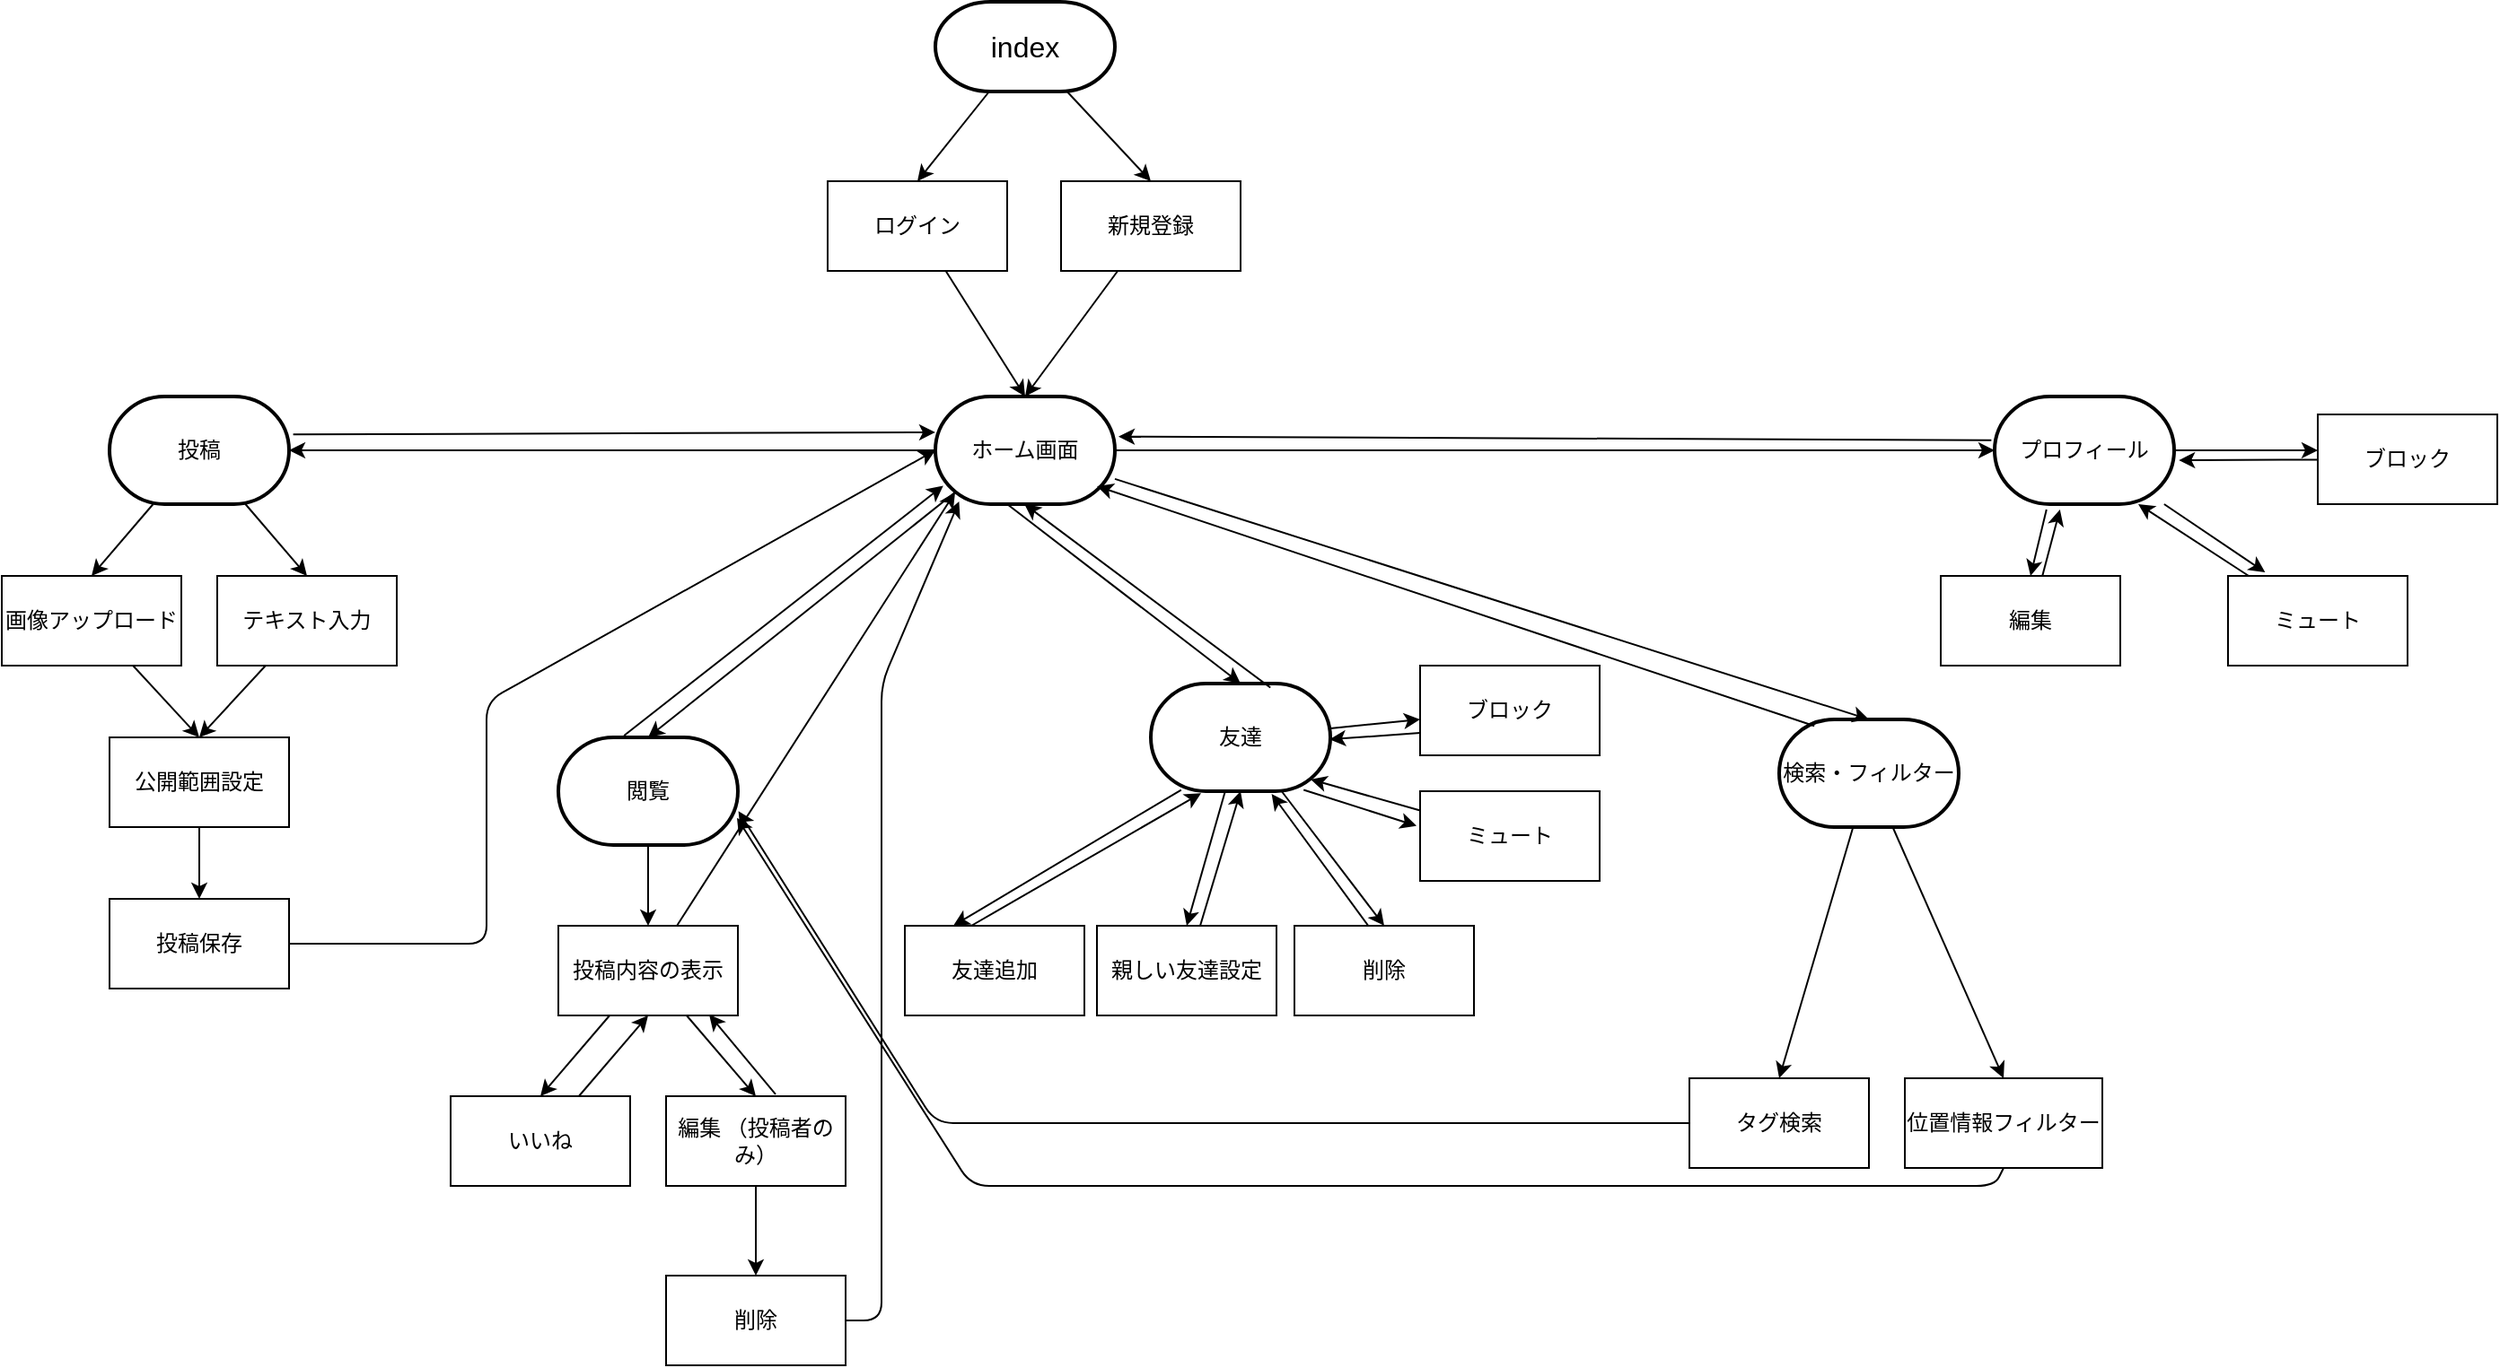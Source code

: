 <mxfile>
    <diagram id="Q_1aTcnOIfamH0o6_-4i" name="ページ1">
        <mxGraphModel dx="2204" dy="1298" grid="1" gridSize="10" guides="1" tooltips="1" connect="1" arrows="1" fold="1" page="1" pageScale="1" pageWidth="827" pageHeight="1169" math="0" shadow="0">
            <root>
                <mxCell id="0"/>
                <mxCell id="1" parent="0"/>
                <mxCell id="7" style="edgeStyle=none;html=1;entryX=0.5;entryY=0;entryDx=0;entryDy=0;" edge="1" parent="1" source="2" target="4">
                    <mxGeometry relative="1" as="geometry"/>
                </mxCell>
                <mxCell id="8" style="edgeStyle=none;html=1;entryX=0.5;entryY=0;entryDx=0;entryDy=0;" edge="1" parent="1" source="2" target="3">
                    <mxGeometry relative="1" as="geometry"/>
                </mxCell>
                <mxCell id="2" value="&lt;font size=&quot;3&quot;&gt;index&lt;/font&gt;" style="strokeWidth=2;html=1;shape=mxgraph.flowchart.terminator;whiteSpace=wrap;" parent="1" vertex="1">
                    <mxGeometry x="330" y="20" width="100" height="50" as="geometry"/>
                </mxCell>
                <mxCell id="3" value="新規登録" style="html=1;dashed=0;whiteSpace=wrap;" parent="1" vertex="1">
                    <mxGeometry x="400" y="120" width="100" height="50" as="geometry"/>
                </mxCell>
                <mxCell id="4" value="ログイン" style="html=1;dashed=0;whiteSpace=wrap;" parent="1" vertex="1">
                    <mxGeometry x="270" y="120" width="100" height="50" as="geometry"/>
                </mxCell>
                <mxCell id="6" value="ホーム画面" style="strokeWidth=2;html=1;shape=mxgraph.flowchart.terminator;whiteSpace=wrap;" vertex="1" parent="1">
                    <mxGeometry x="330" y="240" width="100" height="60" as="geometry"/>
                </mxCell>
                <mxCell id="9" style="edgeStyle=none;html=1;entryX=0.5;entryY=0;entryDx=0;entryDy=0;entryPerimeter=0;" edge="1" parent="1" source="4" target="6">
                    <mxGeometry relative="1" as="geometry"/>
                </mxCell>
                <mxCell id="10" style="edgeStyle=none;html=1;entryX=0.5;entryY=0;entryDx=0;entryDy=0;entryPerimeter=0;" edge="1" parent="1" source="3" target="6">
                    <mxGeometry relative="1" as="geometry"/>
                </mxCell>
                <mxCell id="35" style="edgeStyle=none;html=1;entryX=0.5;entryY=0;entryDx=0;entryDy=0;" edge="1" parent="1" source="21" target="31">
                    <mxGeometry relative="1" as="geometry"/>
                </mxCell>
                <mxCell id="36" style="edgeStyle=none;html=1;entryX=0.5;entryY=0;entryDx=0;entryDy=0;" edge="1" parent="1" source="21" target="32">
                    <mxGeometry relative="1" as="geometry"/>
                </mxCell>
                <mxCell id="21" value="投稿" style="strokeWidth=2;html=1;shape=mxgraph.flowchart.terminator;whiteSpace=wrap;" vertex="1" parent="1">
                    <mxGeometry x="-130" y="240" width="100" height="60" as="geometry"/>
                </mxCell>
                <mxCell id="22" style="edgeStyle=none;html=1;entryX=1;entryY=0.5;entryDx=0;entryDy=0;entryPerimeter=0;" edge="1" parent="1" source="6" target="21">
                    <mxGeometry relative="1" as="geometry"/>
                </mxCell>
                <mxCell id="47" style="edgeStyle=none;html=1;entryX=0.5;entryY=0;entryDx=0;entryDy=0;" edge="1" parent="1" source="23" target="44">
                    <mxGeometry relative="1" as="geometry"/>
                </mxCell>
                <mxCell id="23" value="閲覧" style="strokeWidth=2;html=1;shape=mxgraph.flowchart.terminator;whiteSpace=wrap;" vertex="1" parent="1">
                    <mxGeometry x="120" y="430" width="100" height="60" as="geometry"/>
                </mxCell>
                <mxCell id="56" style="edgeStyle=none;html=1;entryX=0.5;entryY=0;entryDx=0;entryDy=0;exitX=0.169;exitY=0.988;exitDx=0;exitDy=0;exitPerimeter=0;" edge="1" parent="1" source="24">
                    <mxGeometry relative="1" as="geometry">
                        <mxPoint x="350.2" y="490" as="sourcePoint"/>
                        <mxPoint x="340" y="535" as="targetPoint"/>
                    </mxGeometry>
                </mxCell>
                <mxCell id="58" style="edgeStyle=none;html=1;entryX=0.5;entryY=0;entryDx=0;entryDy=0;" edge="1" parent="1" source="24" target="57">
                    <mxGeometry relative="1" as="geometry"/>
                </mxCell>
                <mxCell id="65" style="edgeStyle=none;html=1;entryX=0;entryY=0.6;entryDx=0;entryDy=0;entryPerimeter=0;" edge="1" parent="1" source="24" target="64">
                    <mxGeometry relative="1" as="geometry"/>
                </mxCell>
                <mxCell id="68" style="edgeStyle=none;html=1;entryX=0.5;entryY=0;entryDx=0;entryDy=0;" edge="1" parent="1" source="24" target="67">
                    <mxGeometry relative="1" as="geometry"/>
                </mxCell>
                <mxCell id="24" value="友達" style="strokeWidth=2;html=1;shape=mxgraph.flowchart.terminator;whiteSpace=wrap;" vertex="1" parent="1">
                    <mxGeometry x="450" y="400" width="100" height="60" as="geometry"/>
                </mxCell>
                <mxCell id="76" style="edgeStyle=none;html=1;entryX=0.5;entryY=0;entryDx=0;entryDy=0;" edge="1" parent="1" source="25" target="74">
                    <mxGeometry relative="1" as="geometry"/>
                </mxCell>
                <mxCell id="77" style="edgeStyle=none;html=1;entryX=0.5;entryY=0;entryDx=0;entryDy=0;" edge="1" parent="1" source="25" target="75">
                    <mxGeometry relative="1" as="geometry"/>
                </mxCell>
                <mxCell id="25" value="検索・フィルター" style="strokeWidth=2;html=1;shape=mxgraph.flowchart.terminator;whiteSpace=wrap;" vertex="1" parent="1">
                    <mxGeometry x="800" y="420" width="100" height="60" as="geometry"/>
                </mxCell>
                <mxCell id="82" style="edgeStyle=none;html=1;entryX=0.5;entryY=0;entryDx=0;entryDy=0;exitX=0.289;exitY=1.05;exitDx=0;exitDy=0;exitPerimeter=0;" edge="1" parent="1" source="26" target="80">
                    <mxGeometry relative="1" as="geometry"/>
                </mxCell>
                <mxCell id="88" style="edgeStyle=none;html=1;" edge="1" parent="1" source="26">
                    <mxGeometry relative="1" as="geometry">
                        <mxPoint x="1100" y="270" as="targetPoint"/>
                    </mxGeometry>
                </mxCell>
                <mxCell id="26" value="プロフィール" style="strokeWidth=2;html=1;shape=mxgraph.flowchart.terminator;whiteSpace=wrap;" vertex="1" parent="1">
                    <mxGeometry x="920" y="240" width="100" height="60" as="geometry"/>
                </mxCell>
                <mxCell id="27" style="edgeStyle=none;html=1;entryX=0.5;entryY=0;entryDx=0;entryDy=0;entryPerimeter=0;exitX=0.11;exitY=0.89;exitDx=0;exitDy=0;exitPerimeter=0;" edge="1" parent="1" source="6" target="23">
                    <mxGeometry relative="1" as="geometry"/>
                </mxCell>
                <mxCell id="28" style="edgeStyle=none;html=1;entryX=0.5;entryY=0;entryDx=0;entryDy=0;entryPerimeter=0;" edge="1" parent="1" target="24">
                    <mxGeometry relative="1" as="geometry">
                        <mxPoint x="370" y="300" as="sourcePoint"/>
                        <mxPoint x="370" y="430" as="targetPoint"/>
                    </mxGeometry>
                </mxCell>
                <mxCell id="29" style="edgeStyle=none;html=1;entryX=0.5;entryY=0;entryDx=0;entryDy=0;entryPerimeter=0;" edge="1" parent="1" source="6" target="25">
                    <mxGeometry relative="1" as="geometry"/>
                </mxCell>
                <mxCell id="30" style="edgeStyle=none;html=1;" edge="1" parent="1" source="6" target="26">
                    <mxGeometry relative="1" as="geometry"/>
                </mxCell>
                <mxCell id="40" style="edgeStyle=none;html=1;entryX=0.5;entryY=0;entryDx=0;entryDy=0;" edge="1" parent="1" source="31" target="33">
                    <mxGeometry relative="1" as="geometry"/>
                </mxCell>
                <mxCell id="31" value="画像アップロード" style="html=1;dashed=0;whiteSpace=wrap;" vertex="1" parent="1">
                    <mxGeometry x="-190" y="340" width="100" height="50" as="geometry"/>
                </mxCell>
                <mxCell id="41" style="edgeStyle=none;html=1;entryX=0.5;entryY=0;entryDx=0;entryDy=0;" edge="1" parent="1" source="32" target="33">
                    <mxGeometry relative="1" as="geometry">
                        <mxPoint x="80" y="640" as="targetPoint"/>
                    </mxGeometry>
                </mxCell>
                <mxCell id="32" value="テキスト入力" style="html=1;dashed=0;whiteSpace=wrap;" vertex="1" parent="1">
                    <mxGeometry x="-70" y="340" width="100" height="50" as="geometry"/>
                </mxCell>
                <mxCell id="42" style="edgeStyle=none;html=1;entryX=0.5;entryY=0;entryDx=0;entryDy=0;" edge="1" parent="1" source="33" target="34">
                    <mxGeometry relative="1" as="geometry"/>
                </mxCell>
                <mxCell id="33" value="公開範囲設定" style="html=1;dashed=0;whiteSpace=wrap;" vertex="1" parent="1">
                    <mxGeometry x="-130" y="430" width="100" height="50" as="geometry"/>
                </mxCell>
                <mxCell id="34" value="投稿保存" style="html=1;dashed=0;whiteSpace=wrap;" vertex="1" parent="1">
                    <mxGeometry x="-130" y="520" width="100" height="50" as="geometry"/>
                </mxCell>
                <mxCell id="43" style="edgeStyle=none;html=1;entryX=0;entryY=0.5;entryDx=0;entryDy=0;entryPerimeter=0;" edge="1" parent="1" source="34" target="6">
                    <mxGeometry relative="1" as="geometry">
                        <Array as="points">
                            <mxPoint x="80" y="545"/>
                            <mxPoint x="80" y="410"/>
                        </Array>
                    </mxGeometry>
                </mxCell>
                <mxCell id="49" style="edgeStyle=none;html=1;entryX=0.5;entryY=0;entryDx=0;entryDy=0;" edge="1" parent="1" source="44" target="45">
                    <mxGeometry relative="1" as="geometry"/>
                </mxCell>
                <mxCell id="50" style="edgeStyle=none;html=1;entryX=0.5;entryY=0;entryDx=0;entryDy=0;" edge="1" parent="1" source="44" target="48">
                    <mxGeometry relative="1" as="geometry"/>
                </mxCell>
                <mxCell id="54" style="edgeStyle=none;html=1;entryX=0.11;entryY=0.89;entryDx=0;entryDy=0;entryPerimeter=0;" edge="1" parent="1" source="44" target="6">
                    <mxGeometry relative="1" as="geometry">
                        <mxPoint x="330" y="440" as="targetPoint"/>
                    </mxGeometry>
                </mxCell>
                <mxCell id="44" value="投稿内容の表示" style="html=1;dashed=0;whiteSpace=wrap;" vertex="1" parent="1">
                    <mxGeometry x="120" y="535" width="100" height="50" as="geometry"/>
                </mxCell>
                <mxCell id="53" style="edgeStyle=none;html=1;entryX=0.5;entryY=1;entryDx=0;entryDy=0;" edge="1" parent="1" source="45" target="44">
                    <mxGeometry relative="1" as="geometry"/>
                </mxCell>
                <mxCell id="45" value="いいね" style="html=1;dashed=0;whiteSpace=wrap;" vertex="1" parent="1">
                    <mxGeometry x="60" y="630" width="100" height="50" as="geometry"/>
                </mxCell>
                <mxCell id="52" style="edgeStyle=none;html=1;entryX=0.89;entryY=0.89;entryDx=0;entryDy=0;entryPerimeter=0;" edge="1" parent="1" source="70" target="24">
                    <mxGeometry relative="1" as="geometry"/>
                </mxCell>
                <mxCell id="46" value="削除" style="html=1;dashed=0;whiteSpace=wrap;" vertex="1" parent="1">
                    <mxGeometry x="180" y="730" width="100" height="50" as="geometry"/>
                </mxCell>
                <mxCell id="51" style="edgeStyle=none;html=1;entryX=0.5;entryY=0;entryDx=0;entryDy=0;" edge="1" parent="1" source="48" target="46">
                    <mxGeometry relative="1" as="geometry"/>
                </mxCell>
                <mxCell id="60" style="edgeStyle=none;html=1;entryX=0.84;entryY=0.99;entryDx=0;entryDy=0;exitX=0.61;exitY=-0.021;exitDx=0;exitDy=0;exitPerimeter=0;entryPerimeter=0;" edge="1" parent="1" source="48" target="44">
                    <mxGeometry relative="1" as="geometry"/>
                </mxCell>
                <mxCell id="48" value="編集&lt;span style=&quot;white-space: pre;&quot;&gt;&#x9;&lt;/span&gt;（投稿者のみ）" style="html=1;dashed=0;whiteSpace=wrap;" vertex="1" parent="1">
                    <mxGeometry x="180" y="630" width="100" height="50" as="geometry"/>
                </mxCell>
                <mxCell id="55" value="友達追加" style="html=1;dashed=0;whiteSpace=wrap;" vertex="1" parent="1">
                    <mxGeometry x="313" y="535" width="100" height="50" as="geometry"/>
                </mxCell>
                <mxCell id="57" value="親しい友達設定" style="html=1;dashed=0;whiteSpace=wrap;" vertex="1" parent="1">
                    <mxGeometry x="420" y="535" width="100" height="50" as="geometry"/>
                </mxCell>
                <mxCell id="59" style="edgeStyle=none;html=1;entryX=0.5;entryY=1;entryDx=0;entryDy=0;entryPerimeter=0;" edge="1" parent="1" source="57" target="24">
                    <mxGeometry relative="1" as="geometry"/>
                </mxCell>
                <mxCell id="61" style="edgeStyle=none;html=1;entryX=0.28;entryY=1.019;entryDx=0;entryDy=0;entryPerimeter=0;" edge="1" parent="1" target="24">
                    <mxGeometry relative="1" as="geometry">
                        <mxPoint x="350.001" y="535" as="sourcePoint"/>
                        <mxPoint x="360.93" y="490" as="targetPoint"/>
                    </mxGeometry>
                </mxCell>
                <mxCell id="62" style="edgeStyle=none;html=1;entryX=0.5;entryY=1;entryDx=0;entryDy=0;entryPerimeter=0;exitX=0.666;exitY=0.038;exitDx=0;exitDy=0;exitPerimeter=0;" edge="1" parent="1" source="24">
                    <mxGeometry relative="1" as="geometry">
                        <mxPoint x="379.63" y="430" as="sourcePoint"/>
                        <mxPoint x="379.63" y="300" as="targetPoint"/>
                    </mxGeometry>
                </mxCell>
                <mxCell id="64" value="ブロック" style="html=1;dashed=0;whiteSpace=wrap;" vertex="1" parent="1">
                    <mxGeometry x="600" y="390" width="100" height="50" as="geometry"/>
                </mxCell>
                <mxCell id="66" style="edgeStyle=none;html=1;entryX=0.89;entryY=0.89;entryDx=0;entryDy=0;entryPerimeter=0;exitX=0;exitY=0.75;exitDx=0;exitDy=0;" edge="1" parent="1" source="64">
                    <mxGeometry relative="1" as="geometry">
                        <mxPoint x="610.5" y="409.997" as="sourcePoint"/>
                        <mxPoint x="549.5" y="431.1" as="targetPoint"/>
                    </mxGeometry>
                </mxCell>
                <mxCell id="69" style="edgeStyle=none;html=1;entryX=0.673;entryY=1.025;entryDx=0;entryDy=0;entryPerimeter=0;exitX=0.421;exitY=0.027;exitDx=0;exitDy=0;exitPerimeter=0;" edge="1" parent="1" source="67" target="24">
                    <mxGeometry relative="1" as="geometry">
                        <mxPoint x="410.0" y="420" as="targetPoint"/>
                    </mxGeometry>
                </mxCell>
                <mxCell id="67" value="削除" style="html=1;dashed=0;whiteSpace=wrap;" vertex="1" parent="1">
                    <mxGeometry x="530" y="535" width="100" height="50" as="geometry"/>
                </mxCell>
                <mxCell id="71" value="" style="edgeStyle=none;html=1;entryX=0.132;entryY=0.976;entryDx=0;entryDy=0;entryPerimeter=0;" edge="1" parent="1" source="46" target="6">
                    <mxGeometry relative="1" as="geometry">
                        <mxPoint x="387" y="690" as="sourcePoint"/>
                        <mxPoint x="380" y="300" as="targetPoint"/>
                        <Array as="points">
                            <mxPoint x="300" y="755"/>
                            <mxPoint x="300" y="400"/>
                        </Array>
                    </mxGeometry>
                </mxCell>
                <mxCell id="70" value="ミュート" style="html=1;dashed=0;whiteSpace=wrap;" vertex="1" parent="1">
                    <mxGeometry x="600.0" y="460" width="100" height="50" as="geometry"/>
                </mxCell>
                <mxCell id="73" style="edgeStyle=none;html=1;entryX=-0.02;entryY=0.386;entryDx=0;entryDy=0;entryPerimeter=0;exitX=0.851;exitY=0.988;exitDx=0;exitDy=0;exitPerimeter=0;" edge="1" parent="1" source="24" target="70">
                    <mxGeometry relative="1" as="geometry"/>
                </mxCell>
                <mxCell id="78" style="edgeStyle=none;html=1;entryX=1.003;entryY=0.686;entryDx=0;entryDy=0;entryPerimeter=0;" edge="1" parent="1" source="74" target="23">
                    <mxGeometry relative="1" as="geometry">
                        <mxPoint x="350" y="630" as="targetPoint"/>
                        <Array as="points">
                            <mxPoint x="330" y="645"/>
                        </Array>
                    </mxGeometry>
                </mxCell>
                <mxCell id="74" value="タグ検索" style="html=1;dashed=0;whiteSpace=wrap;" vertex="1" parent="1">
                    <mxGeometry x="750" y="620" width="100" height="50" as="geometry"/>
                </mxCell>
                <mxCell id="79" style="edgeStyle=none;html=1;entryX=0.995;entryY=0.748;entryDx=0;entryDy=0;entryPerimeter=0;exitX=0.5;exitY=1;exitDx=0;exitDy=0;" edge="1" parent="1" source="75" target="23">
                    <mxGeometry relative="1" as="geometry">
                        <mxPoint x="420" y="620" as="targetPoint"/>
                        <Array as="points">
                            <mxPoint x="920" y="680"/>
                            <mxPoint x="350" y="680"/>
                        </Array>
                    </mxGeometry>
                </mxCell>
                <mxCell id="75" value="位置情報フィルター" style="html=1;dashed=0;whiteSpace=wrap;" vertex="1" parent="1">
                    <mxGeometry x="870" y="620" width="110" height="50" as="geometry"/>
                </mxCell>
                <mxCell id="80" value="編集" style="html=1;dashed=0;whiteSpace=wrap;" vertex="1" parent="1">
                    <mxGeometry x="890" y="340" width="100" height="50" as="geometry"/>
                </mxCell>
                <mxCell id="81" style="edgeStyle=none;html=1;entryX=0.364;entryY=1.05;entryDx=0;entryDy=0;entryPerimeter=0;" edge="1" parent="1" source="80" target="26">
                    <mxGeometry relative="1" as="geometry"/>
                </mxCell>
                <mxCell id="83" value="ミュート" style="html=1;dashed=0;whiteSpace=wrap;" vertex="1" parent="1">
                    <mxGeometry x="1050" y="340" width="100" height="50" as="geometry"/>
                </mxCell>
                <mxCell id="84" value="ブロック" style="html=1;dashed=0;whiteSpace=wrap;" vertex="1" parent="1">
                    <mxGeometry x="1100" y="250" width="100" height="50" as="geometry"/>
                </mxCell>
                <mxCell id="85" style="edgeStyle=none;html=1;entryX=0.207;entryY=-0.04;entryDx=0;entryDy=0;entryPerimeter=0;" edge="1" parent="1" source="26" target="83">
                    <mxGeometry relative="1" as="geometry"/>
                </mxCell>
                <mxCell id="86" style="edgeStyle=none;html=1;entryX=0.8;entryY=1;entryDx=0;entryDy=0;entryPerimeter=0;" edge="1" parent="1" source="83" target="26">
                    <mxGeometry relative="1" as="geometry"/>
                </mxCell>
                <mxCell id="87" style="edgeStyle=none;html=1;entryX=1.026;entryY=0.592;entryDx=0;entryDy=0;entryPerimeter=0;" edge="1" parent="1" source="84" target="26">
                    <mxGeometry relative="1" as="geometry"/>
                </mxCell>
                <mxCell id="89" style="edgeStyle=none;html=1;exitX=0.196;exitY=0.061;exitDx=0;exitDy=0;exitPerimeter=0;" edge="1" parent="1" source="25">
                    <mxGeometry relative="1" as="geometry">
                        <mxPoint x="420" y="290" as="targetPoint"/>
                    </mxGeometry>
                </mxCell>
                <mxCell id="90" style="edgeStyle=none;html=1;entryX=1.02;entryY=0.372;entryDx=0;entryDy=0;entryPerimeter=0;exitX=-0.018;exitY=0.406;exitDx=0;exitDy=0;exitPerimeter=0;" edge="1" parent="1" source="26" target="6">
                    <mxGeometry relative="1" as="geometry"/>
                </mxCell>
                <mxCell id="91" style="edgeStyle=none;html=1;entryX=0;entryY=0.333;entryDx=0;entryDy=0;entryPerimeter=0;exitX=1.023;exitY=0.352;exitDx=0;exitDy=0;exitPerimeter=0;" edge="1" parent="1" source="21" target="6">
                    <mxGeometry relative="1" as="geometry"/>
                </mxCell>
                <mxCell id="92" style="edgeStyle=none;html=1;entryX=0.044;entryY=0.829;entryDx=0;entryDy=0;entryPerimeter=0;exitX=0.366;exitY=-0.017;exitDx=0;exitDy=0;exitPerimeter=0;" edge="1" parent="1" source="23" target="6">
                    <mxGeometry relative="1" as="geometry"/>
                </mxCell>
            </root>
        </mxGraphModel>
    </diagram>
</mxfile>